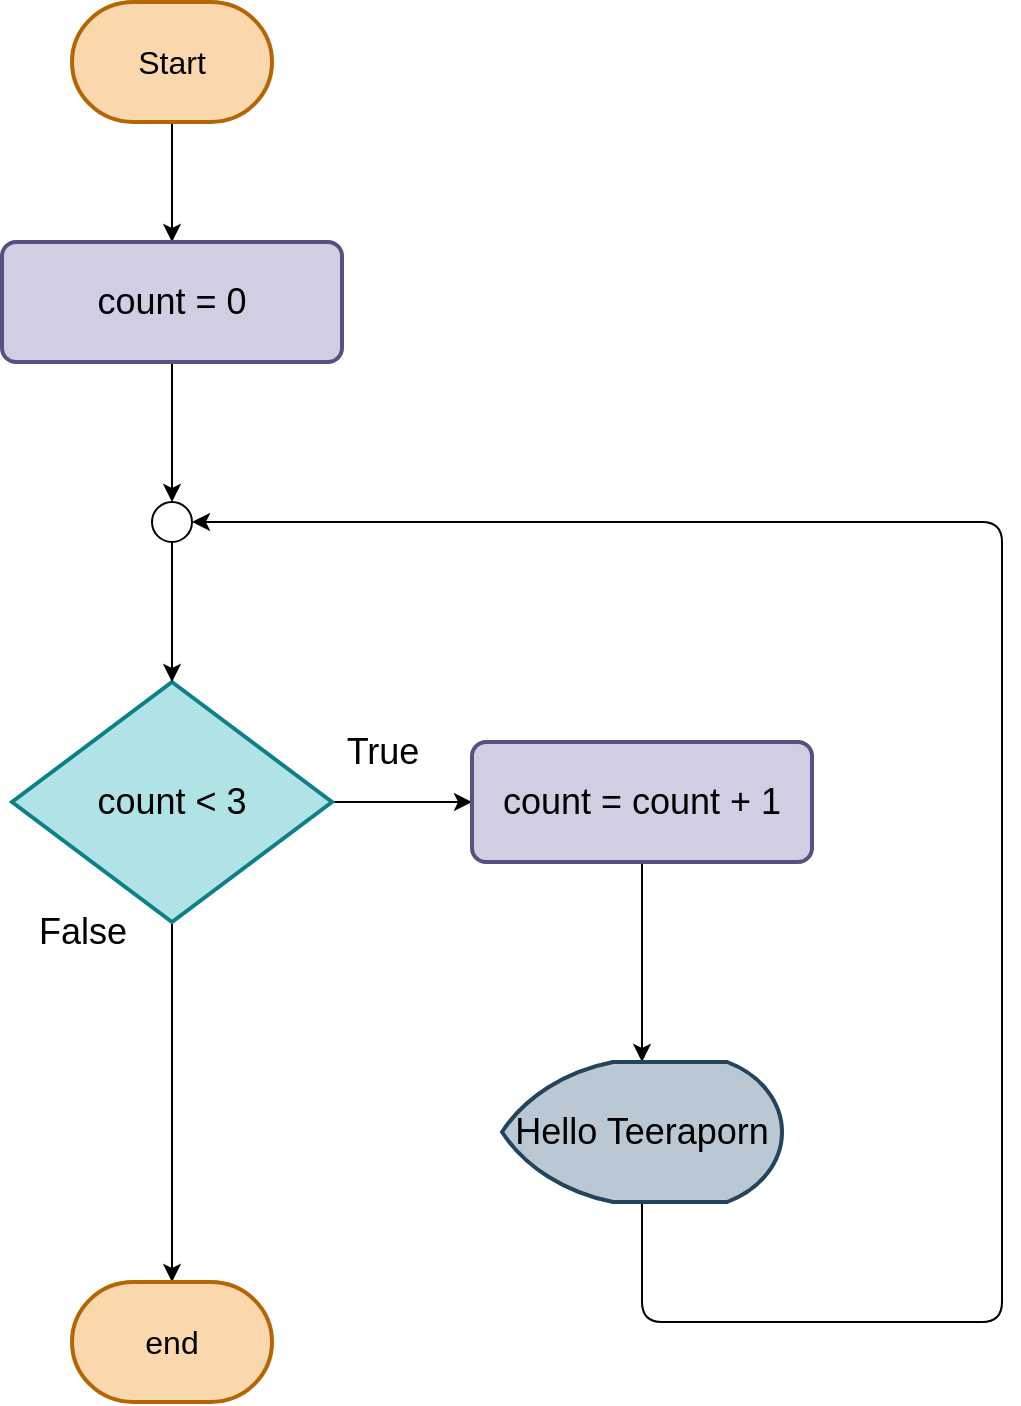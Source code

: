 <mxfile>
    <diagram id="AiWGEzEM1gICInFMvF4X" name="Page-1">
        <mxGraphModel dx="1182" dy="790" grid="1" gridSize="10" guides="1" tooltips="1" connect="1" arrows="1" fold="1" page="1" pageScale="1" pageWidth="1100" pageHeight="1700" math="0" shadow="0">
            <root>
                <mxCell id="0"/>
                <mxCell id="1" parent="0"/>
                <mxCell id="8" style="edgeStyle=none;html=1;exitX=0.5;exitY=1;exitDx=0;exitDy=0;exitPerimeter=0;entryX=0.5;entryY=0;entryDx=0;entryDy=0;fontSize=18;" edge="1" parent="1" source="2" target="3">
                    <mxGeometry relative="1" as="geometry"/>
                </mxCell>
                <mxCell id="2" value="&lt;font size=&quot;3&quot; color=&quot;#000000&quot;&gt;Start&lt;/font&gt;" style="strokeWidth=2;html=1;shape=mxgraph.flowchart.terminator;whiteSpace=wrap;fillColor=#fad7ac;strokeColor=#b46504;" vertex="1" parent="1">
                    <mxGeometry x="375" y="50" width="100" height="60" as="geometry"/>
                </mxCell>
                <mxCell id="19" style="edgeStyle=none;html=1;exitX=0.5;exitY=1;exitDx=0;exitDy=0;entryX=0.5;entryY=0;entryDx=0;entryDy=0;fontSize=18;" edge="1" parent="1" source="3" target="17">
                    <mxGeometry relative="1" as="geometry"/>
                </mxCell>
                <mxCell id="3" value="&lt;font color=&quot;#000000&quot;&gt;count = 0&lt;/font&gt;" style="rounded=1;whiteSpace=wrap;html=1;absoluteArcSize=1;arcSize=14;strokeWidth=2;fontSize=18;fillColor=#d0cee2;strokeColor=#56517e;" vertex="1" parent="1">
                    <mxGeometry x="340" y="170" width="170" height="60" as="geometry"/>
                </mxCell>
                <mxCell id="10" style="edgeStyle=none;html=1;exitX=1;exitY=0.5;exitDx=0;exitDy=0;exitPerimeter=0;entryX=0;entryY=0.5;entryDx=0;entryDy=0;fontSize=18;" edge="1" parent="1" source="4" target="6">
                    <mxGeometry relative="1" as="geometry"/>
                </mxCell>
                <mxCell id="13" style="edgeStyle=none;html=1;exitX=0.5;exitY=1;exitDx=0;exitDy=0;exitPerimeter=0;entryX=0.5;entryY=0;entryDx=0;entryDy=0;entryPerimeter=0;fontSize=18;" edge="1" parent="1" source="4" target="12">
                    <mxGeometry relative="1" as="geometry"/>
                </mxCell>
                <mxCell id="4" value="&lt;font color=&quot;#000000&quot;&gt;count &amp;lt; 3&lt;/font&gt;" style="strokeWidth=2;html=1;shape=mxgraph.flowchart.decision;whiteSpace=wrap;fontSize=18;fillColor=#b0e3e6;strokeColor=#0e8088;" vertex="1" parent="1">
                    <mxGeometry x="345" y="390" width="160" height="120" as="geometry"/>
                </mxCell>
                <mxCell id="11" style="edgeStyle=none;html=1;exitX=0.5;exitY=1;exitDx=0;exitDy=0;entryX=0.5;entryY=0;entryDx=0;entryDy=0;entryPerimeter=0;fontSize=18;" edge="1" parent="1" source="6" target="7">
                    <mxGeometry relative="1" as="geometry"/>
                </mxCell>
                <mxCell id="6" value="&lt;font color=&quot;#000000&quot;&gt;count = count + 1&lt;/font&gt;" style="rounded=1;whiteSpace=wrap;html=1;absoluteArcSize=1;arcSize=14;strokeWidth=2;fontSize=18;fillColor=#d0cee2;strokeColor=#56517e;" vertex="1" parent="1">
                    <mxGeometry x="575" y="420" width="170" height="60" as="geometry"/>
                </mxCell>
                <mxCell id="21" style="edgeStyle=none;html=1;exitX=0.5;exitY=1;exitDx=0;exitDy=0;exitPerimeter=0;entryX=1;entryY=0.5;entryDx=0;entryDy=0;fontSize=18;" edge="1" parent="1" source="7" target="17">
                    <mxGeometry relative="1" as="geometry">
                        <Array as="points">
                            <mxPoint x="660" y="710"/>
                            <mxPoint x="840" y="710"/>
                            <mxPoint x="840" y="310"/>
                        </Array>
                    </mxGeometry>
                </mxCell>
                <mxCell id="7" value="&lt;font color=&quot;#000000&quot;&gt;Hello Teeraporn&lt;/font&gt;" style="strokeWidth=2;html=1;shape=mxgraph.flowchart.display;whiteSpace=wrap;fontSize=18;fillColor=#bac8d3;strokeColor=#23445d;" vertex="1" parent="1">
                    <mxGeometry x="590" y="580" width="140" height="70" as="geometry"/>
                </mxCell>
                <mxCell id="12" value="&lt;font size=&quot;3&quot; color=&quot;#000000&quot;&gt;end&lt;/font&gt;" style="strokeWidth=2;html=1;shape=mxgraph.flowchart.terminator;whiteSpace=wrap;fillColor=#fad7ac;strokeColor=#b46504;" vertex="1" parent="1">
                    <mxGeometry x="375" y="690" width="100" height="60" as="geometry"/>
                </mxCell>
                <mxCell id="14" value="True" style="text;html=1;resizable=0;autosize=1;align=center;verticalAlign=middle;points=[];fillColor=none;strokeColor=none;rounded=0;fontSize=18;" vertex="1" parent="1">
                    <mxGeometry x="505" y="410" width="50" height="30" as="geometry"/>
                </mxCell>
                <mxCell id="15" value="False" style="text;html=1;resizable=0;autosize=1;align=center;verticalAlign=middle;points=[];fillColor=none;strokeColor=none;rounded=0;fontSize=18;" vertex="1" parent="1">
                    <mxGeometry x="350" y="500" width="60" height="30" as="geometry"/>
                </mxCell>
                <mxCell id="20" style="edgeStyle=none;html=1;exitX=0.5;exitY=1;exitDx=0;exitDy=0;entryX=0.5;entryY=0;entryDx=0;entryDy=0;entryPerimeter=0;fontSize=18;" edge="1" parent="1" source="17" target="4">
                    <mxGeometry relative="1" as="geometry"/>
                </mxCell>
                <mxCell id="17" value="" style="ellipse;whiteSpace=wrap;html=1;aspect=fixed;fontSize=18;" vertex="1" parent="1">
                    <mxGeometry x="415" y="300" width="20" height="20" as="geometry"/>
                </mxCell>
            </root>
        </mxGraphModel>
    </diagram>
</mxfile>